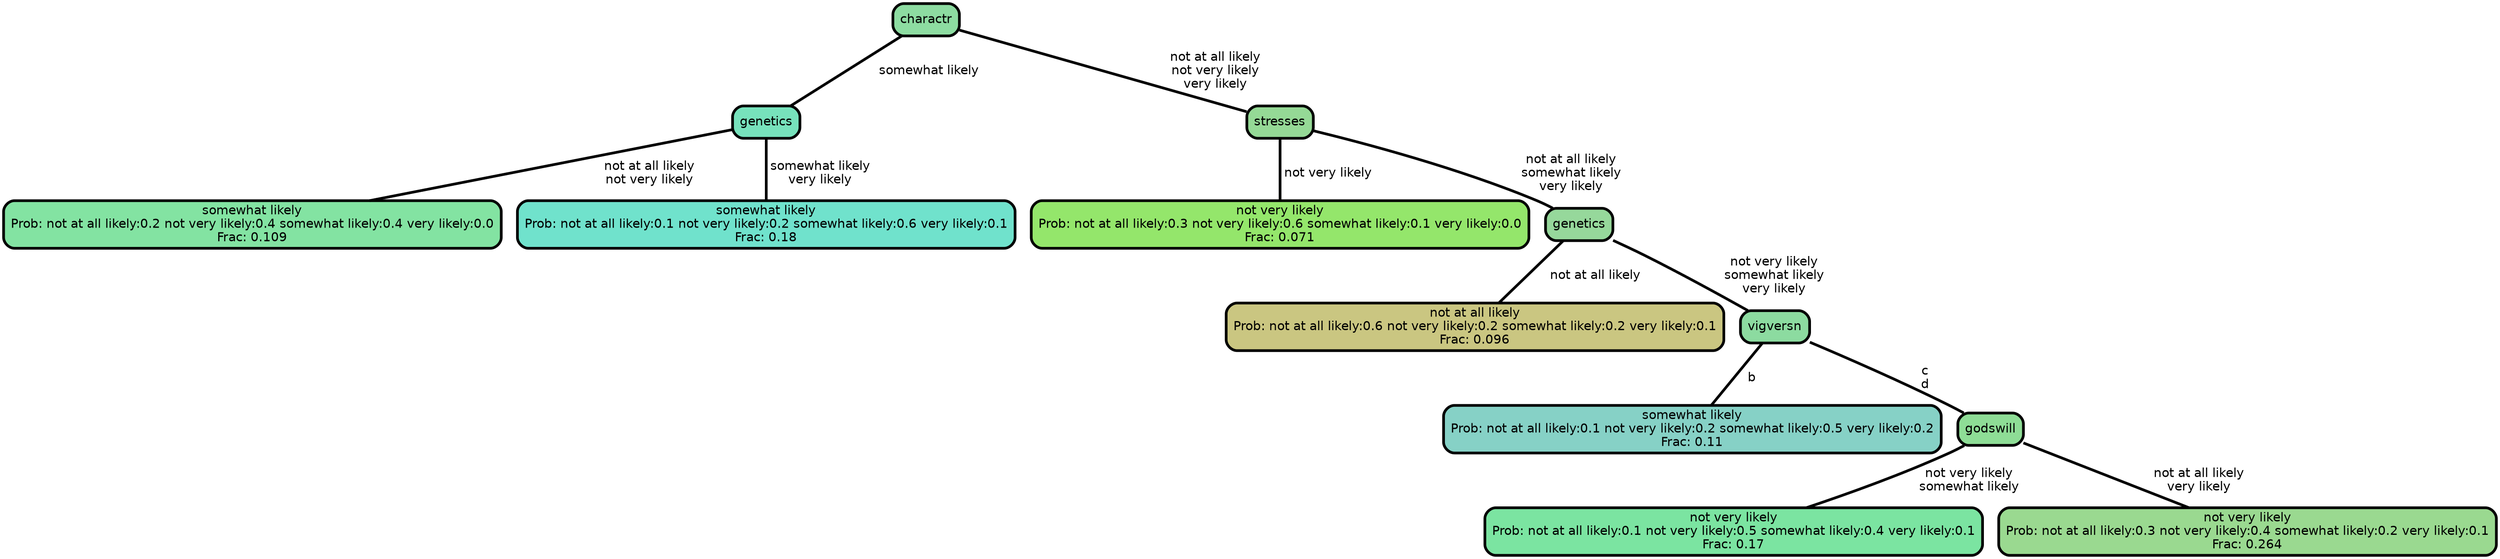 graph Tree {
node [shape=box, style="filled, rounded",color="black",penwidth="3",fontcolor="black",                 fontname=helvetica] ;
graph [ranksep="0 equally", splines=straight,                 bgcolor=transparent, dpi=200] ;
edge [fontname=helvetica, color=black] ;
0 [label="somewhat likely
Prob: not at all likely:0.2 not very likely:0.4 somewhat likely:0.4 very likely:0.0
Frac: 0.109", fillcolor="#83e3a2"] ;
1 [label="genetics", fillcolor="#77e2bc"] ;
2 [label="somewhat likely
Prob: not at all likely:0.1 not very likely:0.2 somewhat likely:0.6 very likely:0.1
Frac: 0.18", fillcolor="#70e2cc"] ;
3 [label="charactr", fillcolor="#8ddca1"] ;
4 [label="not very likely
Prob: not at all likely:0.3 not very likely:0.6 somewhat likely:0.1 very likely:0.0
Frac: 0.071", fillcolor="#94e66b"] ;
5 [label="stresses", fillcolor="#95d996"] ;
6 [label="not at all likely
Prob: not at all likely:0.6 not very likely:0.2 somewhat likely:0.2 very likely:0.1
Frac: 0.096", fillcolor="#cac681"] ;
7 [label="genetics", fillcolor="#96d89b"] ;
8 [label="somewhat likely
Prob: not at all likely:0.1 not very likely:0.2 somewhat likely:0.5 very likely:0.2
Frac: 0.11", fillcolor="#86d1c6"] ;
9 [label="vigversn", fillcolor="#8cdba0"] ;
10 [label="not very likely
Prob: not at all likely:0.1 not very likely:0.5 somewhat likely:0.4 very likely:0.1
Frac: 0.17", fillcolor="#7be4a1"] ;
11 [label="godswill", fillcolor="#8edd96"] ;
12 [label="not very likely
Prob: not at all likely:0.3 not very likely:0.4 somewhat likely:0.2 very likely:0.1
Frac: 0.264", fillcolor="#9ad990"] ;
1 -- 0 [label=" not at all likely\n not very likely",penwidth=3] ;
1 -- 2 [label=" somewhat likely\n very likely",penwidth=3] ;
3 -- 1 [label=" somewhat likely",penwidth=3] ;
3 -- 5 [label=" not at all likely\n not very likely\n very likely",penwidth=3] ;
5 -- 4 [label=" not very likely",penwidth=3] ;
5 -- 7 [label=" not at all likely\n somewhat likely\n very likely",penwidth=3] ;
7 -- 6 [label=" not at all likely",penwidth=3] ;
7 -- 9 [label=" not very likely\n somewhat likely\n very likely",penwidth=3] ;
9 -- 8 [label=" b",penwidth=3] ;
9 -- 11 [label=" c\n d",penwidth=3] ;
11 -- 10 [label=" not very likely\n somewhat likely",penwidth=3] ;
11 -- 12 [label=" not at all likely\n very likely",penwidth=3] ;
{rank = same;}}